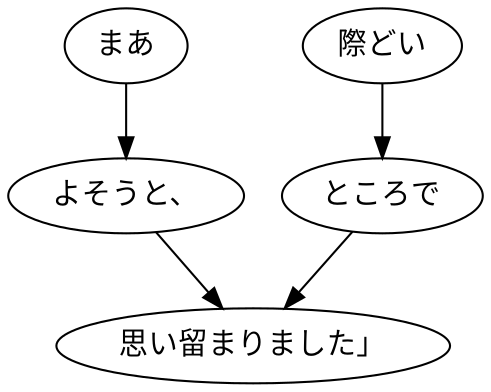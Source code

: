 digraph graph8041 {
	node0 [label="まあ"];
	node1 [label="よそうと、"];
	node2 [label="際どい"];
	node3 [label="ところで"];
	node4 [label="思い留まりました」"];
	node0 -> node1;
	node1 -> node4;
	node2 -> node3;
	node3 -> node4;
}

